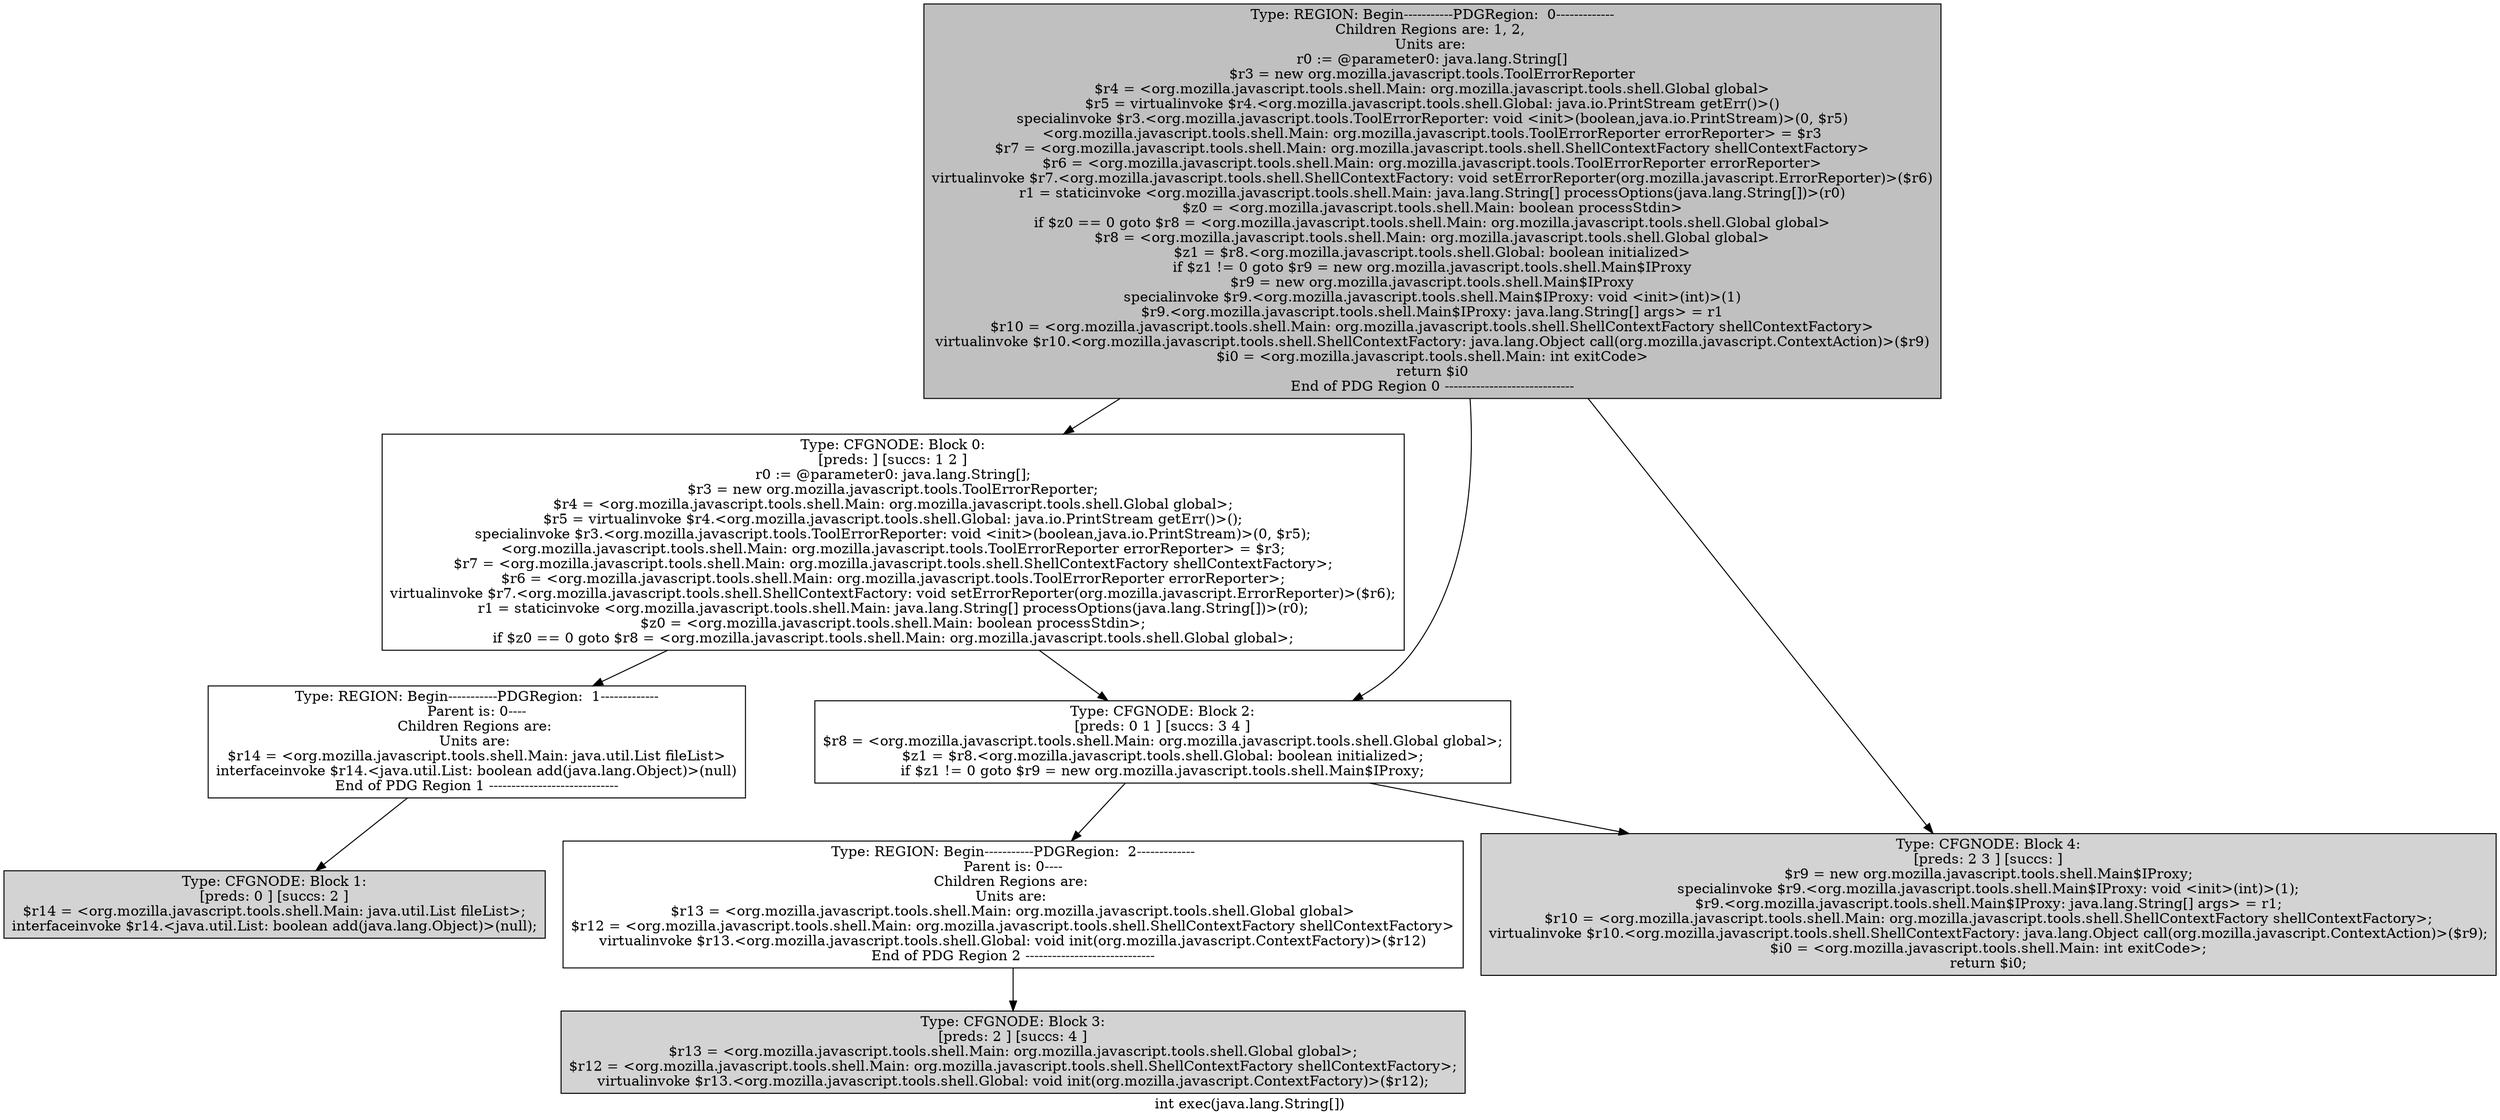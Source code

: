 digraph "int exec(java.lang.String[])" {
    label="int exec(java.lang.String[])";
    node [shape=box];
    "0" [label="Type: REGION: Begin-----------PDGRegion:  1-------------\nParent is: 0----\nChildren Regions are: \nUnits are: \n$r14 = <org.mozilla.javascript.tools.shell.Main: java.util.List fileList>\ninterfaceinvoke $r14.<java.util.List: boolean add(java.lang.Object)>(null)\nEnd of PDG Region 1 -----------------------------\n",];
    "3" [style=filled,fillcolor=lightgray,label="Type: CFGNODE: Block 1:\n[preds: 0 ] [succs: 2 ]\n$r14 = <org.mozilla.javascript.tools.shell.Main: java.util.List fileList>;\ninterfaceinvoke $r14.<java.util.List: boolean add(java.lang.Object)>(null);\n",];
    "0"->"3";
    "1" [style=filled,fillcolor=lightgray,label="Type: CFGNODE: Block 4:\n[preds: 2 3 ] [succs: ]\n$r9 = new org.mozilla.javascript.tools.shell.Main$IProxy;\nspecialinvoke $r9.<org.mozilla.javascript.tools.shell.Main$IProxy: void <init>(int)>(1);\n$r9.<org.mozilla.javascript.tools.shell.Main$IProxy: java.lang.String[] args> = r1;\n$r10 = <org.mozilla.javascript.tools.shell.Main: org.mozilla.javascript.tools.shell.ShellContextFactory shellContextFactory>;\nvirtualinvoke $r10.<org.mozilla.javascript.tools.shell.ShellContextFactory: java.lang.Object call(org.mozilla.javascript.ContextAction)>($r9);\n$i0 = <org.mozilla.javascript.tools.shell.Main: int exitCode>;\nreturn $i0;\n",];
    "2" [label="Type: CFGNODE: Block 0:\n[preds: ] [succs: 1 2 ]\nr0 := @parameter0: java.lang.String[];\n$r3 = new org.mozilla.javascript.tools.ToolErrorReporter;\n$r4 = <org.mozilla.javascript.tools.shell.Main: org.mozilla.javascript.tools.shell.Global global>;\n$r5 = virtualinvoke $r4.<org.mozilla.javascript.tools.shell.Global: java.io.PrintStream getErr()>();\nspecialinvoke $r3.<org.mozilla.javascript.tools.ToolErrorReporter: void <init>(boolean,java.io.PrintStream)>(0, $r5);\n<org.mozilla.javascript.tools.shell.Main: org.mozilla.javascript.tools.ToolErrorReporter errorReporter> = $r3;\n$r7 = <org.mozilla.javascript.tools.shell.Main: org.mozilla.javascript.tools.shell.ShellContextFactory shellContextFactory>;\n$r6 = <org.mozilla.javascript.tools.shell.Main: org.mozilla.javascript.tools.ToolErrorReporter errorReporter>;\nvirtualinvoke $r7.<org.mozilla.javascript.tools.shell.ShellContextFactory: void setErrorReporter(org.mozilla.javascript.ErrorReporter)>($r6);\nr1 = staticinvoke <org.mozilla.javascript.tools.shell.Main: java.lang.String[] processOptions(java.lang.String[])>(r0);\n$z0 = <org.mozilla.javascript.tools.shell.Main: boolean processStdin>;\nif $z0 == 0 goto $r8 = <org.mozilla.javascript.tools.shell.Main: org.mozilla.javascript.tools.shell.Global global>;\n",];
    "2"->"0";
    "4" [label="Type: CFGNODE: Block 2:\n[preds: 0 1 ] [succs: 3 4 ]\n$r8 = <org.mozilla.javascript.tools.shell.Main: org.mozilla.javascript.tools.shell.Global global>;\n$z1 = $r8.<org.mozilla.javascript.tools.shell.Global: boolean initialized>;\nif $z1 != 0 goto $r9 = new org.mozilla.javascript.tools.shell.Main$IProxy;\n",];
    "2"->"4";
    "4"->"1";
    "7" [label="Type: REGION: Begin-----------PDGRegion:  2-------------\nParent is: 0----\nChildren Regions are: \nUnits are: \n$r13 = <org.mozilla.javascript.tools.shell.Main: org.mozilla.javascript.tools.shell.Global global>\n$r12 = <org.mozilla.javascript.tools.shell.Main: org.mozilla.javascript.tools.shell.ShellContextFactory shellContextFactory>\nvirtualinvoke $r13.<org.mozilla.javascript.tools.shell.Global: void init(org.mozilla.javascript.ContextFactory)>($r12)\nEnd of PDG Region 2 -----------------------------\n",];
    "4"->"7";
    "5" [style=filled,fillcolor=gray,label="Type: REGION: Begin-----------PDGRegion:  0-------------\nChildren Regions are: 1, 2, \nUnits are: \nr0 := @parameter0: java.lang.String[]\n$r3 = new org.mozilla.javascript.tools.ToolErrorReporter\n$r4 = <org.mozilla.javascript.tools.shell.Main: org.mozilla.javascript.tools.shell.Global global>\n$r5 = virtualinvoke $r4.<org.mozilla.javascript.tools.shell.Global: java.io.PrintStream getErr()>()\nspecialinvoke $r3.<org.mozilla.javascript.tools.ToolErrorReporter: void <init>(boolean,java.io.PrintStream)>(0, $r5)\n<org.mozilla.javascript.tools.shell.Main: org.mozilla.javascript.tools.ToolErrorReporter errorReporter> = $r3\n$r7 = <org.mozilla.javascript.tools.shell.Main: org.mozilla.javascript.tools.shell.ShellContextFactory shellContextFactory>\n$r6 = <org.mozilla.javascript.tools.shell.Main: org.mozilla.javascript.tools.ToolErrorReporter errorReporter>\nvirtualinvoke $r7.<org.mozilla.javascript.tools.shell.ShellContextFactory: void setErrorReporter(org.mozilla.javascript.ErrorReporter)>($r6)\nr1 = staticinvoke <org.mozilla.javascript.tools.shell.Main: java.lang.String[] processOptions(java.lang.String[])>(r0)\n$z0 = <org.mozilla.javascript.tools.shell.Main: boolean processStdin>\nif $z0 == 0 goto $r8 = <org.mozilla.javascript.tools.shell.Main: org.mozilla.javascript.tools.shell.Global global>\n$r8 = <org.mozilla.javascript.tools.shell.Main: org.mozilla.javascript.tools.shell.Global global>\n$z1 = $r8.<org.mozilla.javascript.tools.shell.Global: boolean initialized>\nif $z1 != 0 goto $r9 = new org.mozilla.javascript.tools.shell.Main$IProxy\n$r9 = new org.mozilla.javascript.tools.shell.Main$IProxy\nspecialinvoke $r9.<org.mozilla.javascript.tools.shell.Main$IProxy: void <init>(int)>(1)\n$r9.<org.mozilla.javascript.tools.shell.Main$IProxy: java.lang.String[] args> = r1\n$r10 = <org.mozilla.javascript.tools.shell.Main: org.mozilla.javascript.tools.shell.ShellContextFactory shellContextFactory>\nvirtualinvoke $r10.<org.mozilla.javascript.tools.shell.ShellContextFactory: java.lang.Object call(org.mozilla.javascript.ContextAction)>($r9)\n$i0 = <org.mozilla.javascript.tools.shell.Main: int exitCode>\nreturn $i0\nEnd of PDG Region 0 -----------------------------\n",];
    "5"->"1";
    "5"->"2";
    "5"->"4";
    "6" [style=filled,fillcolor=lightgray,label="Type: CFGNODE: Block 3:\n[preds: 2 ] [succs: 4 ]\n$r13 = <org.mozilla.javascript.tools.shell.Main: org.mozilla.javascript.tools.shell.Global global>;\n$r12 = <org.mozilla.javascript.tools.shell.Main: org.mozilla.javascript.tools.shell.ShellContextFactory shellContextFactory>;\nvirtualinvoke $r13.<org.mozilla.javascript.tools.shell.Global: void init(org.mozilla.javascript.ContextFactory)>($r12);\n",];
    "7"->"6";
}

